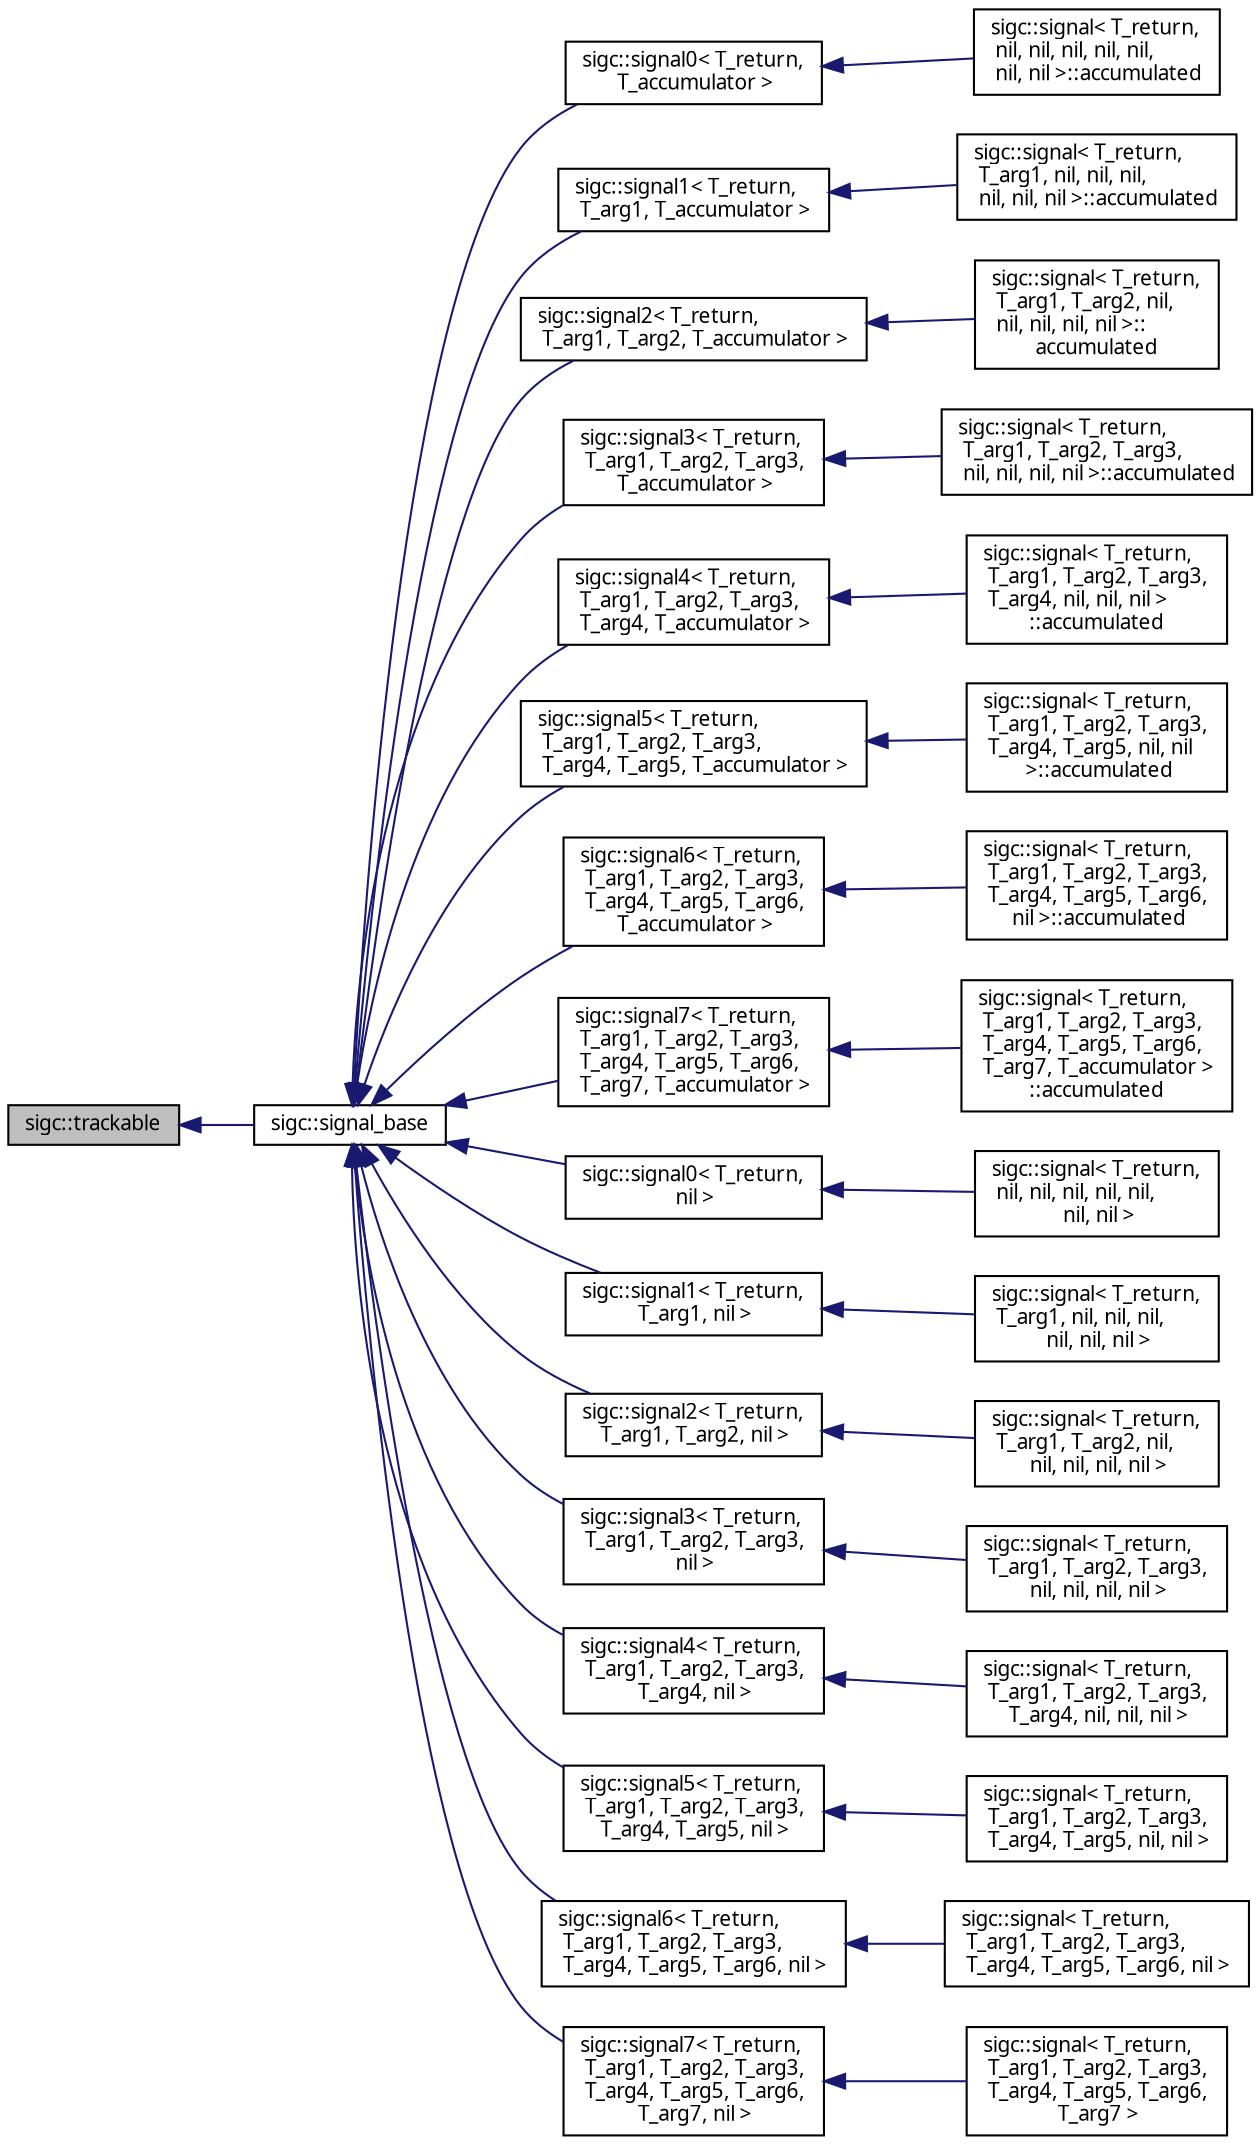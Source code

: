 digraph "sigc::trackable"
{
  edge [fontname="Sans",fontsize="10",labelfontname="Sans",labelfontsize="10"];
  node [fontname="Sans",fontsize="10",shape=record];
  rankdir="LR";
  Node1 [label="sigc::trackable",height=0.2,width=0.4,color="black", fillcolor="grey75", style="filled" fontcolor="black"];
  Node1 -> Node2 [dir="back",color="midnightblue",fontsize="10",style="solid",fontname="Sans"];
  Node2 [label="sigc::signal_base",height=0.2,width=0.4,color="black", fillcolor="white", style="filled",URL="$structsigc_1_1signal__base.html",tooltip="Base class for the sigc::signal# templates."];
  Node2 -> Node3 [dir="back",color="midnightblue",fontsize="10",style="solid",fontname="Sans"];
  Node3 [label="sigc::signal0\< T_return,\l T_accumulator \>",height=0.2,width=0.4,color="black", fillcolor="white", style="filled",URL="$classsigc_1_1signal0.html",tooltip="Signal declaration."];
  Node3 -> Node4 [dir="back",color="midnightblue",fontsize="10",style="solid",fontname="Sans"];
  Node4 [label="sigc::signal\< T_return,\l nil, nil, nil, nil, nil,\l nil, nil \>::accumulated",height=0.2,width=0.4,color="black", fillcolor="white", style="filled",URL="$classsigc_1_1signal_3_01T__return_00_01nil_00_01nil_00_01nil_00_01nil_00_01nil_00_01nil_00_01nil_01_4_1_1accumulated.html",tooltip="Convenience wrapper for the numbered sigc::signal0 template."];
  Node2 -> Node5 [dir="back",color="midnightblue",fontsize="10",style="solid",fontname="Sans"];
  Node5 [label="sigc::signal1\< T_return,\l T_arg1, T_accumulator \>",height=0.2,width=0.4,color="black", fillcolor="white", style="filled",URL="$classsigc_1_1signal1.html",tooltip="Signal declaration."];
  Node5 -> Node6 [dir="back",color="midnightblue",fontsize="10",style="solid",fontname="Sans"];
  Node6 [label="sigc::signal\< T_return,\l T_arg1, nil, nil, nil,\l nil, nil, nil \>::accumulated",height=0.2,width=0.4,color="black", fillcolor="white", style="filled",URL="$classsigc_1_1signal_3_01T__return_00_01T__arg1_00_01nil_00_01nil_00_01nil_00_01nil_00_01nil_00_01nil_01_4_1_1accumulated.html",tooltip="Convenience wrapper for the numbered sigc::signal1 template."];
  Node2 -> Node7 [dir="back",color="midnightblue",fontsize="10",style="solid",fontname="Sans"];
  Node7 [label="sigc::signal2\< T_return,\l T_arg1, T_arg2, T_accumulator \>",height=0.2,width=0.4,color="black", fillcolor="white", style="filled",URL="$classsigc_1_1signal2.html",tooltip="Signal declaration."];
  Node7 -> Node8 [dir="back",color="midnightblue",fontsize="10",style="solid",fontname="Sans"];
  Node8 [label="sigc::signal\< T_return,\l T_arg1, T_arg2, nil,\l nil, nil, nil, nil \>::\laccumulated",height=0.2,width=0.4,color="black", fillcolor="white", style="filled",URL="$classsigc_1_1signal_3_01T__return_00_01T__arg1_00_01T__arg2_00_01nil_00_01nil_00_01nil_00_01nil_00_01nil_01_4_1_1accumulated.html",tooltip="Convenience wrapper for the numbered sigc::signal2 template."];
  Node2 -> Node9 [dir="back",color="midnightblue",fontsize="10",style="solid",fontname="Sans"];
  Node9 [label="sigc::signal3\< T_return,\l T_arg1, T_arg2, T_arg3,\l T_accumulator \>",height=0.2,width=0.4,color="black", fillcolor="white", style="filled",URL="$classsigc_1_1signal3.html",tooltip="Signal declaration."];
  Node9 -> Node10 [dir="back",color="midnightblue",fontsize="10",style="solid",fontname="Sans"];
  Node10 [label="sigc::signal\< T_return,\l T_arg1, T_arg2, T_arg3,\l nil, nil, nil, nil \>::accumulated",height=0.2,width=0.4,color="black", fillcolor="white", style="filled",URL="$classsigc_1_1signal_3_01T__return_00_01T__arg1_00_01T__arg2_00_01T__arg3_00_01nil_00_01nil_00_01852c349c390cefa04662a850d84c0a94.html",tooltip="Convenience wrapper for the numbered sigc::signal3 template."];
  Node2 -> Node11 [dir="back",color="midnightblue",fontsize="10",style="solid",fontname="Sans"];
  Node11 [label="sigc::signal4\< T_return,\l T_arg1, T_arg2, T_arg3,\l T_arg4, T_accumulator \>",height=0.2,width=0.4,color="black", fillcolor="white", style="filled",URL="$classsigc_1_1signal4.html",tooltip="Signal declaration."];
  Node11 -> Node12 [dir="back",color="midnightblue",fontsize="10",style="solid",fontname="Sans"];
  Node12 [label="sigc::signal\< T_return,\l T_arg1, T_arg2, T_arg3,\l T_arg4, nil, nil, nil \>\l::accumulated",height=0.2,width=0.4,color="black", fillcolor="white", style="filled",URL="$classsigc_1_1signal_3_01T__return_00_01T__arg1_00_01T__arg2_00_01T__arg3_00_01T__arg4_00_01nil_0d729ce48b1328d982e0ee754652fed04.html",tooltip="Convenience wrapper for the numbered sigc::signal4 template."];
  Node2 -> Node13 [dir="back",color="midnightblue",fontsize="10",style="solid",fontname="Sans"];
  Node13 [label="sigc::signal5\< T_return,\l T_arg1, T_arg2, T_arg3,\l T_arg4, T_arg5, T_accumulator \>",height=0.2,width=0.4,color="black", fillcolor="white", style="filled",URL="$classsigc_1_1signal5.html",tooltip="Signal declaration."];
  Node13 -> Node14 [dir="back",color="midnightblue",fontsize="10",style="solid",fontname="Sans"];
  Node14 [label="sigc::signal\< T_return,\l T_arg1, T_arg2, T_arg3,\l T_arg4, T_arg5, nil, nil\l \>::accumulated",height=0.2,width=0.4,color="black", fillcolor="white", style="filled",URL="$classsigc_1_1signal_3_01T__return_00_01T__arg1_00_01T__arg2_00_01T__arg3_00_01T__arg4_00_01T__arcf6cb51783c363bfae7c4a91d9685109.html",tooltip="Convenience wrapper for the numbered sigc::signal5 template."];
  Node2 -> Node15 [dir="back",color="midnightblue",fontsize="10",style="solid",fontname="Sans"];
  Node15 [label="sigc::signal6\< T_return,\l T_arg1, T_arg2, T_arg3,\l T_arg4, T_arg5, T_arg6,\l T_accumulator \>",height=0.2,width=0.4,color="black", fillcolor="white", style="filled",URL="$classsigc_1_1signal6.html",tooltip="Signal declaration."];
  Node15 -> Node16 [dir="back",color="midnightblue",fontsize="10",style="solid",fontname="Sans"];
  Node16 [label="sigc::signal\< T_return,\l T_arg1, T_arg2, T_arg3,\l T_arg4, T_arg5, T_arg6,\l nil \>::accumulated",height=0.2,width=0.4,color="black", fillcolor="white", style="filled",URL="$classsigc_1_1signal_3_01T__return_00_01T__arg1_00_01T__arg2_00_01T__arg3_00_01T__arg4_00_01T__are33def4d0c1a12dcbfd220489302db67.html",tooltip="Convenience wrapper for the numbered sigc::signal6 template."];
  Node2 -> Node17 [dir="back",color="midnightblue",fontsize="10",style="solid",fontname="Sans"];
  Node17 [label="sigc::signal7\< T_return,\l T_arg1, T_arg2, T_arg3,\l T_arg4, T_arg5, T_arg6,\l T_arg7, T_accumulator \>",height=0.2,width=0.4,color="black", fillcolor="white", style="filled",URL="$classsigc_1_1signal7.html",tooltip="Signal declaration."];
  Node17 -> Node18 [dir="back",color="midnightblue",fontsize="10",style="solid",fontname="Sans"];
  Node18 [label="sigc::signal\< T_return,\l T_arg1, T_arg2, T_arg3,\l T_arg4, T_arg5, T_arg6,\l T_arg7, T_accumulator \>\l::accumulated",height=0.2,width=0.4,color="black", fillcolor="white", style="filled",URL="$classsigc_1_1signal_1_1accumulated.html",tooltip="Convenience wrapper for the numbered sigc::signal# templates."];
  Node2 -> Node19 [dir="back",color="midnightblue",fontsize="10",style="solid",fontname="Sans"];
  Node19 [label="sigc::signal0\< T_return,\l nil \>",height=0.2,width=0.4,color="black", fillcolor="white", style="filled",URL="$classsigc_1_1signal0.html"];
  Node19 -> Node20 [dir="back",color="midnightblue",fontsize="10",style="solid",fontname="Sans"];
  Node20 [label="sigc::signal\< T_return,\l nil, nil, nil, nil, nil,\l nil, nil \>",height=0.2,width=0.4,color="black", fillcolor="white", style="filled",URL="$classsigc_1_1signal_3_01T__return_00_01nil_00_01nil_00_01nil_00_01nil_00_01nil_00_01nil_00_01nil_01_4.html",tooltip="Convenience wrapper for the numbered sigc::signal0 template."];
  Node2 -> Node21 [dir="back",color="midnightblue",fontsize="10",style="solid",fontname="Sans"];
  Node21 [label="sigc::signal1\< T_return,\l T_arg1, nil \>",height=0.2,width=0.4,color="black", fillcolor="white", style="filled",URL="$classsigc_1_1signal1.html"];
  Node21 -> Node22 [dir="back",color="midnightblue",fontsize="10",style="solid",fontname="Sans"];
  Node22 [label="sigc::signal\< T_return,\l T_arg1, nil, nil, nil,\l nil, nil, nil \>",height=0.2,width=0.4,color="black", fillcolor="white", style="filled",URL="$classsigc_1_1signal_3_01T__return_00_01T__arg1_00_01nil_00_01nil_00_01nil_00_01nil_00_01nil_00_01nil_01_4.html",tooltip="Convenience wrapper for the numbered sigc::signal1 template."];
  Node2 -> Node23 [dir="back",color="midnightblue",fontsize="10",style="solid",fontname="Sans"];
  Node23 [label="sigc::signal2\< T_return,\l T_arg1, T_arg2, nil \>",height=0.2,width=0.4,color="black", fillcolor="white", style="filled",URL="$classsigc_1_1signal2.html"];
  Node23 -> Node24 [dir="back",color="midnightblue",fontsize="10",style="solid",fontname="Sans"];
  Node24 [label="sigc::signal\< T_return,\l T_arg1, T_arg2, nil,\l nil, nil, nil, nil \>",height=0.2,width=0.4,color="black", fillcolor="white", style="filled",URL="$classsigc_1_1signal_3_01T__return_00_01T__arg1_00_01T__arg2_00_01nil_00_01nil_00_01nil_00_01nil_00_01nil_01_4.html",tooltip="Convenience wrapper for the numbered sigc::signal2 template."];
  Node2 -> Node25 [dir="back",color="midnightblue",fontsize="10",style="solid",fontname="Sans"];
  Node25 [label="sigc::signal3\< T_return,\l T_arg1, T_arg2, T_arg3,\l nil \>",height=0.2,width=0.4,color="black", fillcolor="white", style="filled",URL="$classsigc_1_1signal3.html"];
  Node25 -> Node26 [dir="back",color="midnightblue",fontsize="10",style="solid",fontname="Sans"];
  Node26 [label="sigc::signal\< T_return,\l T_arg1, T_arg2, T_arg3,\l nil, nil, nil, nil \>",height=0.2,width=0.4,color="black", fillcolor="white", style="filled",URL="$classsigc_1_1signal_3_01T__return_00_01T__arg1_00_01T__arg2_00_01T__arg3_00_01nil_00_01nil_00_01nil_00_01nil_01_4.html",tooltip="Convenience wrapper for the numbered sigc::signal3 template."];
  Node2 -> Node27 [dir="back",color="midnightblue",fontsize="10",style="solid",fontname="Sans"];
  Node27 [label="sigc::signal4\< T_return,\l T_arg1, T_arg2, T_arg3,\l T_arg4, nil \>",height=0.2,width=0.4,color="black", fillcolor="white", style="filled",URL="$classsigc_1_1signal4.html"];
  Node27 -> Node28 [dir="back",color="midnightblue",fontsize="10",style="solid",fontname="Sans"];
  Node28 [label="sigc::signal\< T_return,\l T_arg1, T_arg2, T_arg3,\l T_arg4, nil, nil, nil \>",height=0.2,width=0.4,color="black", fillcolor="white", style="filled",URL="$classsigc_1_1signal_3_01T__return_00_01T__arg1_00_01T__arg2_00_01T__arg3_00_01T__arg4_00_01nil_00_01nil_00_01nil_01_4.html",tooltip="Convenience wrapper for the numbered sigc::signal4 template."];
  Node2 -> Node29 [dir="back",color="midnightblue",fontsize="10",style="solid",fontname="Sans"];
  Node29 [label="sigc::signal5\< T_return,\l T_arg1, T_arg2, T_arg3,\l T_arg4, T_arg5, nil \>",height=0.2,width=0.4,color="black", fillcolor="white", style="filled",URL="$classsigc_1_1signal5.html"];
  Node29 -> Node30 [dir="back",color="midnightblue",fontsize="10",style="solid",fontname="Sans"];
  Node30 [label="sigc::signal\< T_return,\l T_arg1, T_arg2, T_arg3,\l T_arg4, T_arg5, nil, nil \>",height=0.2,width=0.4,color="black", fillcolor="white", style="filled",URL="$classsigc_1_1signal_3_01T__return_00_01T__arg1_00_01T__arg2_00_01T__arg3_00_01T__arg4_00_01T__arg5_00_01nil_00_01nil_01_4.html",tooltip="Convenience wrapper for the numbered sigc::signal5 template."];
  Node2 -> Node31 [dir="back",color="midnightblue",fontsize="10",style="solid",fontname="Sans"];
  Node31 [label="sigc::signal6\< T_return,\l T_arg1, T_arg2, T_arg3,\l T_arg4, T_arg5, T_arg6, nil \>",height=0.2,width=0.4,color="black", fillcolor="white", style="filled",URL="$classsigc_1_1signal6.html"];
  Node31 -> Node32 [dir="back",color="midnightblue",fontsize="10",style="solid",fontname="Sans"];
  Node32 [label="sigc::signal\< T_return,\l T_arg1, T_arg2, T_arg3,\l T_arg4, T_arg5, T_arg6, nil \>",height=0.2,width=0.4,color="black", fillcolor="white", style="filled",URL="$classsigc_1_1signal_3_01T__return_00_01T__arg1_00_01T__arg2_00_01T__arg3_00_01T__arg4_00_01T__arg5_00_01T__arg6_00_01nil_01_4.html",tooltip="Convenience wrapper for the numbered sigc::signal6 template."];
  Node2 -> Node33 [dir="back",color="midnightblue",fontsize="10",style="solid",fontname="Sans"];
  Node33 [label="sigc::signal7\< T_return,\l T_arg1, T_arg2, T_arg3,\l T_arg4, T_arg5, T_arg6,\l T_arg7, nil \>",height=0.2,width=0.4,color="black", fillcolor="white", style="filled",URL="$classsigc_1_1signal7.html"];
  Node33 -> Node34 [dir="back",color="midnightblue",fontsize="10",style="solid",fontname="Sans"];
  Node34 [label="sigc::signal\< T_return,\l T_arg1, T_arg2, T_arg3,\l T_arg4, T_arg5, T_arg6,\l T_arg7 \>",height=0.2,width=0.4,color="black", fillcolor="white", style="filled",URL="$classsigc_1_1signal.html",tooltip="Convenience wrapper for the numbered sigc::signal# templates."];
}
